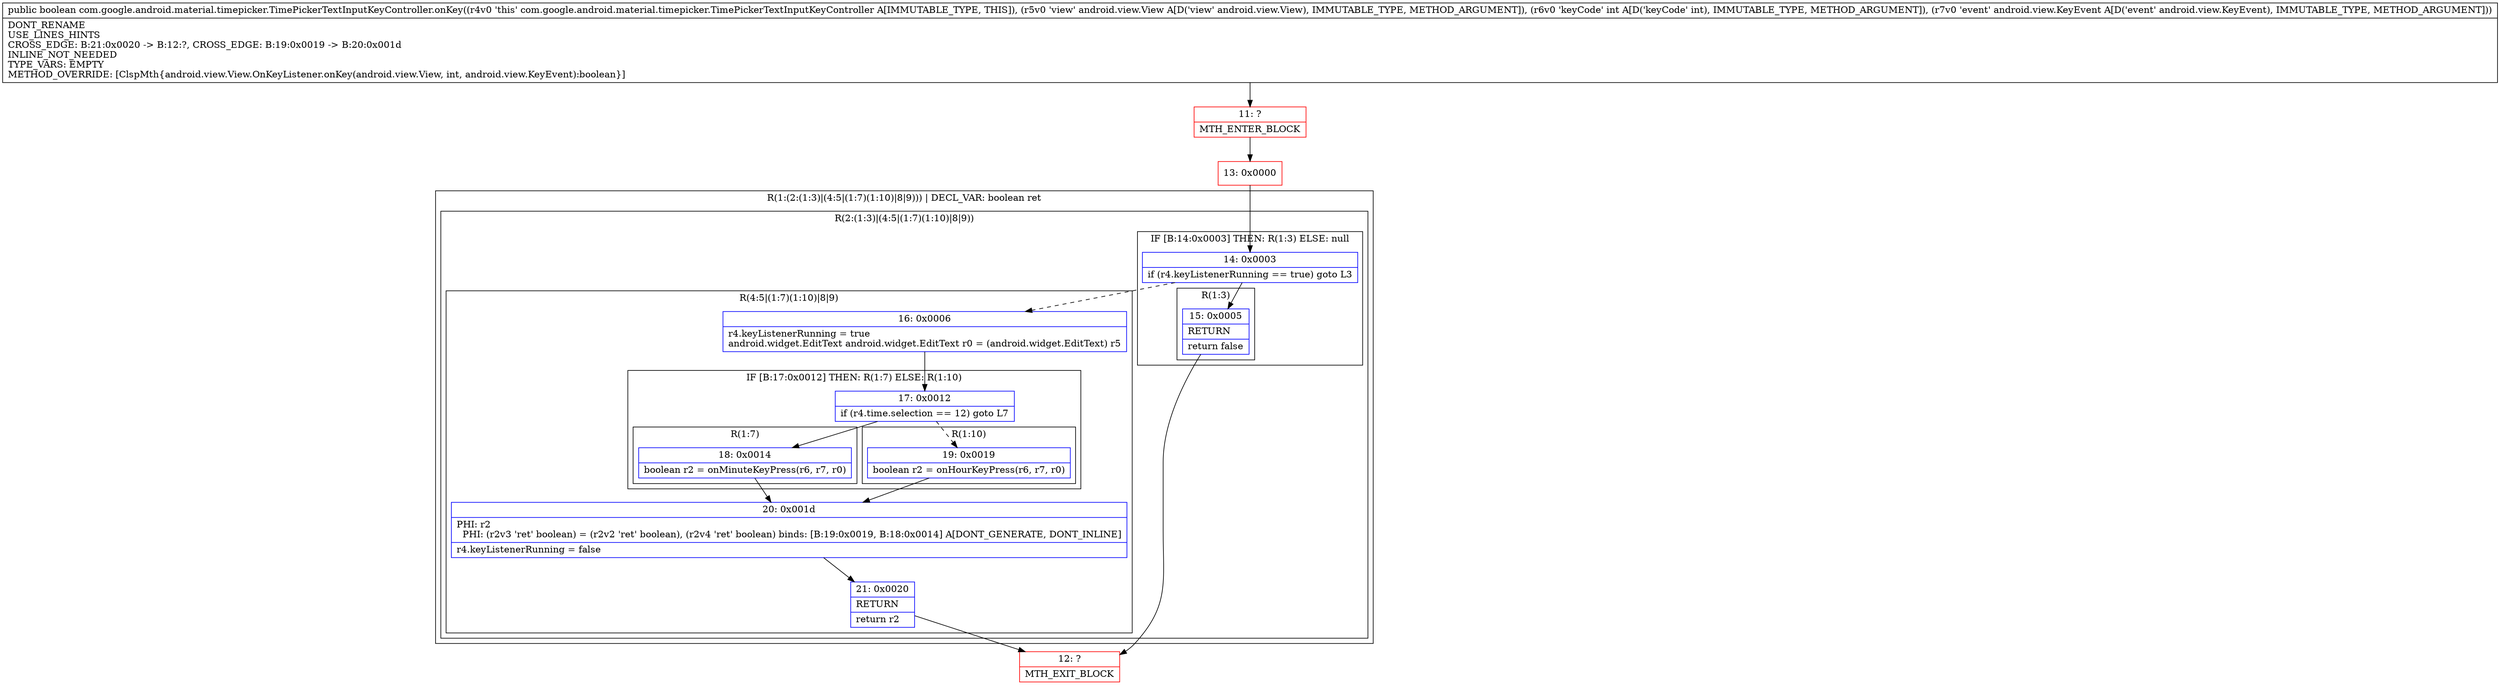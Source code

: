 digraph "CFG forcom.google.android.material.timepicker.TimePickerTextInputKeyController.onKey(Landroid\/view\/View;ILandroid\/view\/KeyEvent;)Z" {
subgraph cluster_Region_681751715 {
label = "R(1:(2:(1:3)|(4:5|(1:7)(1:10)|8|9))) | DECL_VAR: boolean ret\l";
node [shape=record,color=blue];
subgraph cluster_Region_1661706262 {
label = "R(2:(1:3)|(4:5|(1:7)(1:10)|8|9))";
node [shape=record,color=blue];
subgraph cluster_IfRegion_2027272013 {
label = "IF [B:14:0x0003] THEN: R(1:3) ELSE: null";
node [shape=record,color=blue];
Node_14 [shape=record,label="{14\:\ 0x0003|if (r4.keyListenerRunning == true) goto L3\l}"];
subgraph cluster_Region_410381576 {
label = "R(1:3)";
node [shape=record,color=blue];
Node_15 [shape=record,label="{15\:\ 0x0005|RETURN\l|return false\l}"];
}
}
subgraph cluster_Region_987563589 {
label = "R(4:5|(1:7)(1:10)|8|9)";
node [shape=record,color=blue];
Node_16 [shape=record,label="{16\:\ 0x0006|r4.keyListenerRunning = true\landroid.widget.EditText android.widget.EditText r0 = (android.widget.EditText) r5\l}"];
subgraph cluster_IfRegion_625952009 {
label = "IF [B:17:0x0012] THEN: R(1:7) ELSE: R(1:10)";
node [shape=record,color=blue];
Node_17 [shape=record,label="{17\:\ 0x0012|if (r4.time.selection == 12) goto L7\l}"];
subgraph cluster_Region_888277335 {
label = "R(1:7)";
node [shape=record,color=blue];
Node_18 [shape=record,label="{18\:\ 0x0014|boolean r2 = onMinuteKeyPress(r6, r7, r0)\l}"];
}
subgraph cluster_Region_1043678261 {
label = "R(1:10)";
node [shape=record,color=blue];
Node_19 [shape=record,label="{19\:\ 0x0019|boolean r2 = onHourKeyPress(r6, r7, r0)\l}"];
}
}
Node_20 [shape=record,label="{20\:\ 0x001d|PHI: r2 \l  PHI: (r2v3 'ret' boolean) = (r2v2 'ret' boolean), (r2v4 'ret' boolean) binds: [B:19:0x0019, B:18:0x0014] A[DONT_GENERATE, DONT_INLINE]\l|r4.keyListenerRunning = false\l}"];
Node_21 [shape=record,label="{21\:\ 0x0020|RETURN\l|return r2\l}"];
}
}
}
Node_11 [shape=record,color=red,label="{11\:\ ?|MTH_ENTER_BLOCK\l}"];
Node_13 [shape=record,color=red,label="{13\:\ 0x0000}"];
Node_12 [shape=record,color=red,label="{12\:\ ?|MTH_EXIT_BLOCK\l}"];
MethodNode[shape=record,label="{public boolean com.google.android.material.timepicker.TimePickerTextInputKeyController.onKey((r4v0 'this' com.google.android.material.timepicker.TimePickerTextInputKeyController A[IMMUTABLE_TYPE, THIS]), (r5v0 'view' android.view.View A[D('view' android.view.View), IMMUTABLE_TYPE, METHOD_ARGUMENT]), (r6v0 'keyCode' int A[D('keyCode' int), IMMUTABLE_TYPE, METHOD_ARGUMENT]), (r7v0 'event' android.view.KeyEvent A[D('event' android.view.KeyEvent), IMMUTABLE_TYPE, METHOD_ARGUMENT]))  | DONT_RENAME\lUSE_LINES_HINTS\lCROSS_EDGE: B:21:0x0020 \-\> B:12:?, CROSS_EDGE: B:19:0x0019 \-\> B:20:0x001d\lINLINE_NOT_NEEDED\lTYPE_VARS: EMPTY\lMETHOD_OVERRIDE: [ClspMth\{android.view.View.OnKeyListener.onKey(android.view.View, int, android.view.KeyEvent):boolean\}]\l}"];
MethodNode -> Node_11;Node_14 -> Node_15;
Node_14 -> Node_16[style=dashed];
Node_15 -> Node_12;
Node_16 -> Node_17;
Node_17 -> Node_18;
Node_17 -> Node_19[style=dashed];
Node_18 -> Node_20;
Node_19 -> Node_20;
Node_20 -> Node_21;
Node_21 -> Node_12;
Node_11 -> Node_13;
Node_13 -> Node_14;
}

